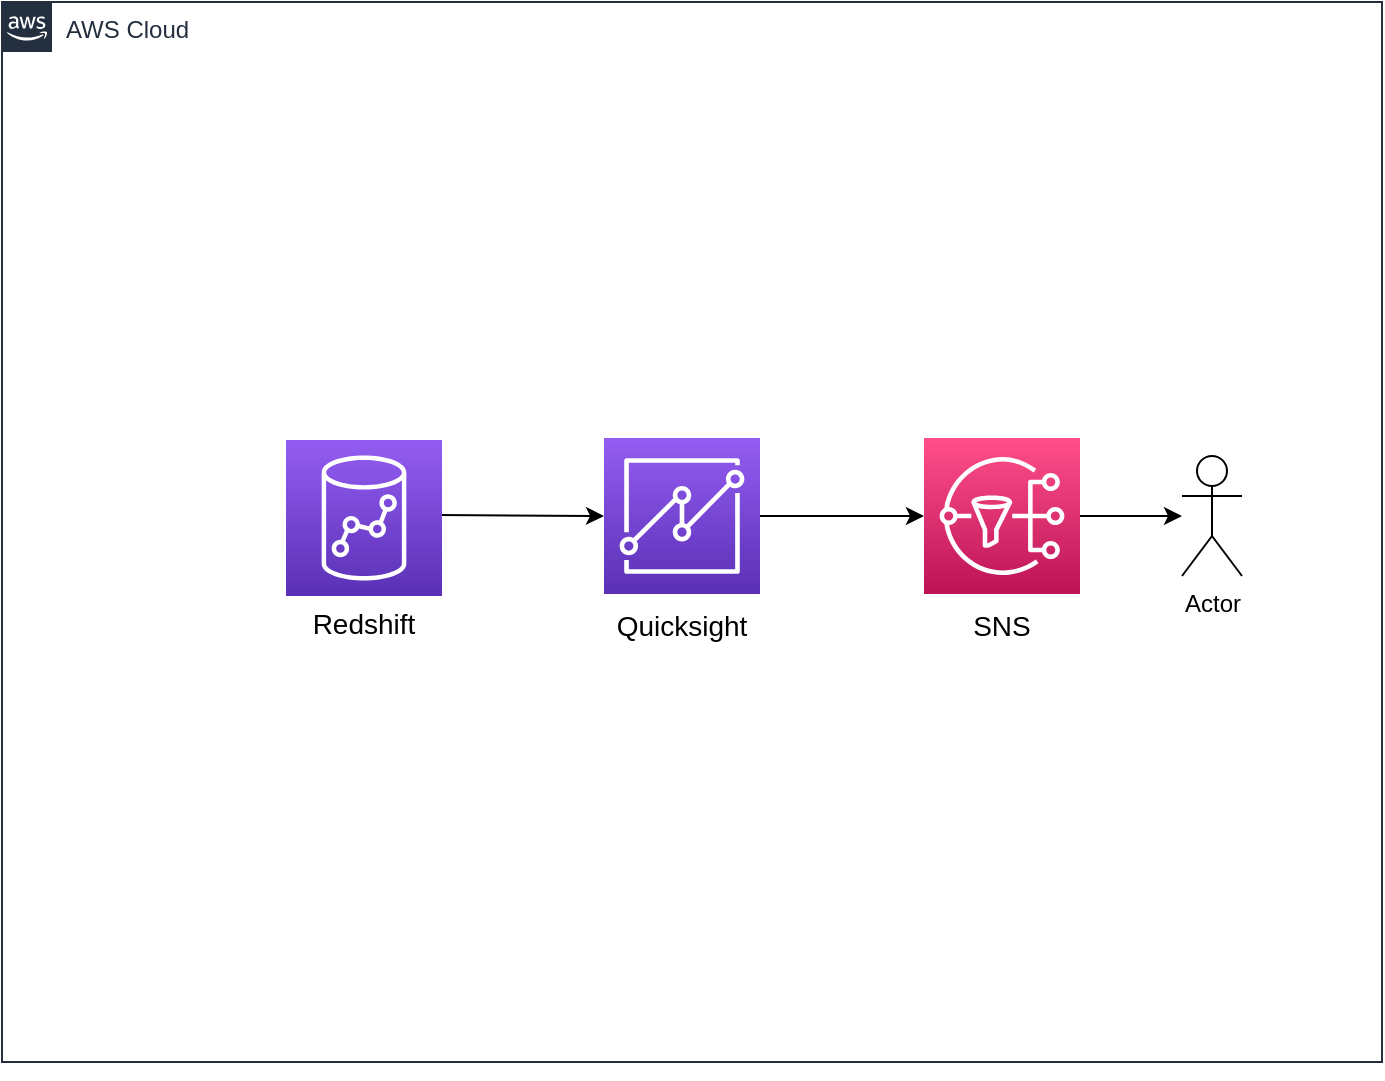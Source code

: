 <mxfile version="21.6.1" type="github">
  <diagram id="Ht1M8jgEwFfnCIfOTk4-" name="Page-1">
    <mxGraphModel dx="1138" dy="623" grid="1" gridSize="10" guides="1" tooltips="1" connect="1" arrows="1" fold="1" page="1" pageScale="1" pageWidth="1169" pageHeight="827" math="0" shadow="0">
      <root>
        <mxCell id="0" />
        <mxCell id="1" parent="0" />
        <mxCell id="UEzPUAAOIrF-is8g5C7q-74" value="AWS Cloud" style="points=[[0,0],[0.25,0],[0.5,0],[0.75,0],[1,0],[1,0.25],[1,0.5],[1,0.75],[1,1],[0.75,1],[0.5,1],[0.25,1],[0,1],[0,0.75],[0,0.5],[0,0.25]];outlineConnect=0;gradientColor=none;html=1;whiteSpace=wrap;fontSize=12;fontStyle=0;shape=mxgraph.aws4.group;grIcon=mxgraph.aws4.group_aws_cloud_alt;strokeColor=#232F3E;fillColor=none;verticalAlign=top;align=left;spacingLeft=30;fontColor=#232F3E;dashed=0;labelBackgroundColor=#ffffff;container=1;pointerEvents=0;collapsible=0;recursiveResize=0;" parent="1" vertex="1">
          <mxGeometry x="40" y="110" width="690" height="530" as="geometry" />
        </mxCell>
        <mxCell id="GmhvjzRqwlj7LsfzqnwR-17" style="edgeStyle=orthogonalEdgeStyle;rounded=0;orthogonalLoop=1;jettySize=auto;html=1;entryX=0;entryY=0.5;entryDx=0;entryDy=0;entryPerimeter=0;" parent="UEzPUAAOIrF-is8g5C7q-74" target="GmhvjzRqwlj7LsfzqnwR-12" edge="1">
          <mxGeometry relative="1" as="geometry">
            <mxPoint x="218.5" y="256.5" as="sourcePoint" />
          </mxGeometry>
        </mxCell>
        <mxCell id="GmhvjzRqwlj7LsfzqnwR-19" value="" style="edgeStyle=orthogonalEdgeStyle;rounded=0;orthogonalLoop=1;jettySize=auto;html=1;" parent="UEzPUAAOIrF-is8g5C7q-74" source="GmhvjzRqwlj7LsfzqnwR-12" target="GmhvjzRqwlj7LsfzqnwR-18" edge="1">
          <mxGeometry relative="1" as="geometry" />
        </mxCell>
        <object label="" tooltip="personalize" id="GmhvjzRqwlj7LsfzqnwR-12">
          <mxCell style="sketch=0;points=[[0,0,0],[0.25,0,0],[0.5,0,0],[0.75,0,0],[1,0,0],[0,1,0],[0.25,1,0],[0.5,1,0],[0.75,1,0],[1,1,0],[0,0.25,0],[0,0.5,0],[0,0.75,0],[1,0.25,0],[1,0.5,0],[1,0.75,0]];outlineConnect=0;fontColor=#232F3E;gradientColor=#945DF2;gradientDirection=north;fillColor=#5A30B5;strokeColor=#ffffff;dashed=0;verticalLabelPosition=bottom;verticalAlign=top;align=center;html=1;fontSize=12;fontStyle=0;aspect=fixed;shape=mxgraph.aws4.resourceIcon;resIcon=mxgraph.aws4.quicksight;" parent="UEzPUAAOIrF-is8g5C7q-74" vertex="1">
            <mxGeometry x="301" y="218" width="78" height="78" as="geometry" />
          </mxCell>
        </object>
        <mxCell id="gpjf-bufBXeFqLdrCsLg-18" value="" style="edgeStyle=orthogonalEdgeStyle;rounded=0;orthogonalLoop=1;jettySize=auto;html=1;" edge="1" parent="UEzPUAAOIrF-is8g5C7q-74" source="GmhvjzRqwlj7LsfzqnwR-18" target="gpjf-bufBXeFqLdrCsLg-17">
          <mxGeometry relative="1" as="geometry" />
        </mxCell>
        <mxCell id="GmhvjzRqwlj7LsfzqnwR-18" value="" style="sketch=0;points=[[0,0,0],[0.25,0,0],[0.5,0,0],[0.75,0,0],[1,0,0],[0,1,0],[0.25,1,0],[0.5,1,0],[0.75,1,0],[1,1,0],[0,0.25,0],[0,0.5,0],[0,0.75,0],[1,0.25,0],[1,0.5,0],[1,0.75,0]];outlineConnect=0;fontColor=#232F3E;gradientColor=#FF4F8B;gradientDirection=north;fillColor=#BC1356;strokeColor=#ffffff;dashed=0;verticalLabelPosition=bottom;verticalAlign=top;align=center;html=1;fontSize=12;fontStyle=0;aspect=fixed;shape=mxgraph.aws4.resourceIcon;resIcon=mxgraph.aws4.sns;" parent="UEzPUAAOIrF-is8g5C7q-74" vertex="1">
          <mxGeometry x="461" y="218" width="78" height="78" as="geometry" />
        </mxCell>
        <mxCell id="GmhvjzRqwlj7LsfzqnwR-32" value="&lt;font style=&quot;font-size: 14px;&quot;&gt;Redshift&lt;/font&gt;" style="text;html=1;strokeColor=none;fillColor=none;align=center;verticalAlign=middle;whiteSpace=wrap;rounded=0;" parent="UEzPUAAOIrF-is8g5C7q-74" vertex="1">
          <mxGeometry x="151" y="296" width="60" height="30" as="geometry" />
        </mxCell>
        <mxCell id="GmhvjzRqwlj7LsfzqnwR-33" value="&lt;font style=&quot;font-size: 14px;&quot;&gt;Quicksight&lt;/font&gt;" style="text;html=1;strokeColor=none;fillColor=none;align=center;verticalAlign=middle;whiteSpace=wrap;rounded=0;" parent="UEzPUAAOIrF-is8g5C7q-74" vertex="1">
          <mxGeometry x="310" y="297" width="60" height="30" as="geometry" />
        </mxCell>
        <mxCell id="GmhvjzRqwlj7LsfzqnwR-34" value="&lt;font style=&quot;font-size: 14px;&quot;&gt;SNS&lt;/font&gt;" style="text;html=1;strokeColor=none;fillColor=none;align=center;verticalAlign=middle;whiteSpace=wrap;rounded=0;" parent="UEzPUAAOIrF-is8g5C7q-74" vertex="1">
          <mxGeometry x="470" y="297" width="60" height="30" as="geometry" />
        </mxCell>
        <mxCell id="t6pXXGY7fIQq9mmBOviJ-2" value="" style="sketch=0;points=[[0,0,0],[0.25,0,0],[0.5,0,0],[0.75,0,0],[1,0,0],[0,1,0],[0.25,1,0],[0.5,1,0],[0.75,1,0],[1,1,0],[0,0.25,0],[0,0.5,0],[0,0.75,0],[1,0.25,0],[1,0.5,0],[1,0.75,0]];outlineConnect=0;fontColor=#232F3E;gradientColor=#945DF2;gradientDirection=north;fillColor=#5A30B5;strokeColor=#ffffff;dashed=0;verticalLabelPosition=bottom;verticalAlign=top;align=center;html=1;fontSize=12;fontStyle=0;aspect=fixed;shape=mxgraph.aws4.resourceIcon;resIcon=mxgraph.aws4.redshift;" parent="UEzPUAAOIrF-is8g5C7q-74" vertex="1">
          <mxGeometry x="142" y="219" width="78" height="78" as="geometry" />
        </mxCell>
        <mxCell id="gpjf-bufBXeFqLdrCsLg-17" value="Actor" style="shape=umlActor;verticalLabelPosition=bottom;verticalAlign=top;html=1;outlineConnect=0;" vertex="1" parent="UEzPUAAOIrF-is8g5C7q-74">
          <mxGeometry x="590" y="227" width="30" height="60" as="geometry" />
        </mxCell>
        <mxCell id="GmhvjzRqwlj7LsfzqnwR-24" style="edgeStyle=orthogonalEdgeStyle;rounded=0;orthogonalLoop=1;jettySize=auto;html=1;exitX=0.5;exitY=1;exitDx=0;exitDy=0;" parent="1" source="UEzPUAAOIrF-is8g5C7q-74" target="UEzPUAAOIrF-is8g5C7q-74" edge="1">
          <mxGeometry relative="1" as="geometry" />
        </mxCell>
      </root>
    </mxGraphModel>
  </diagram>
</mxfile>
